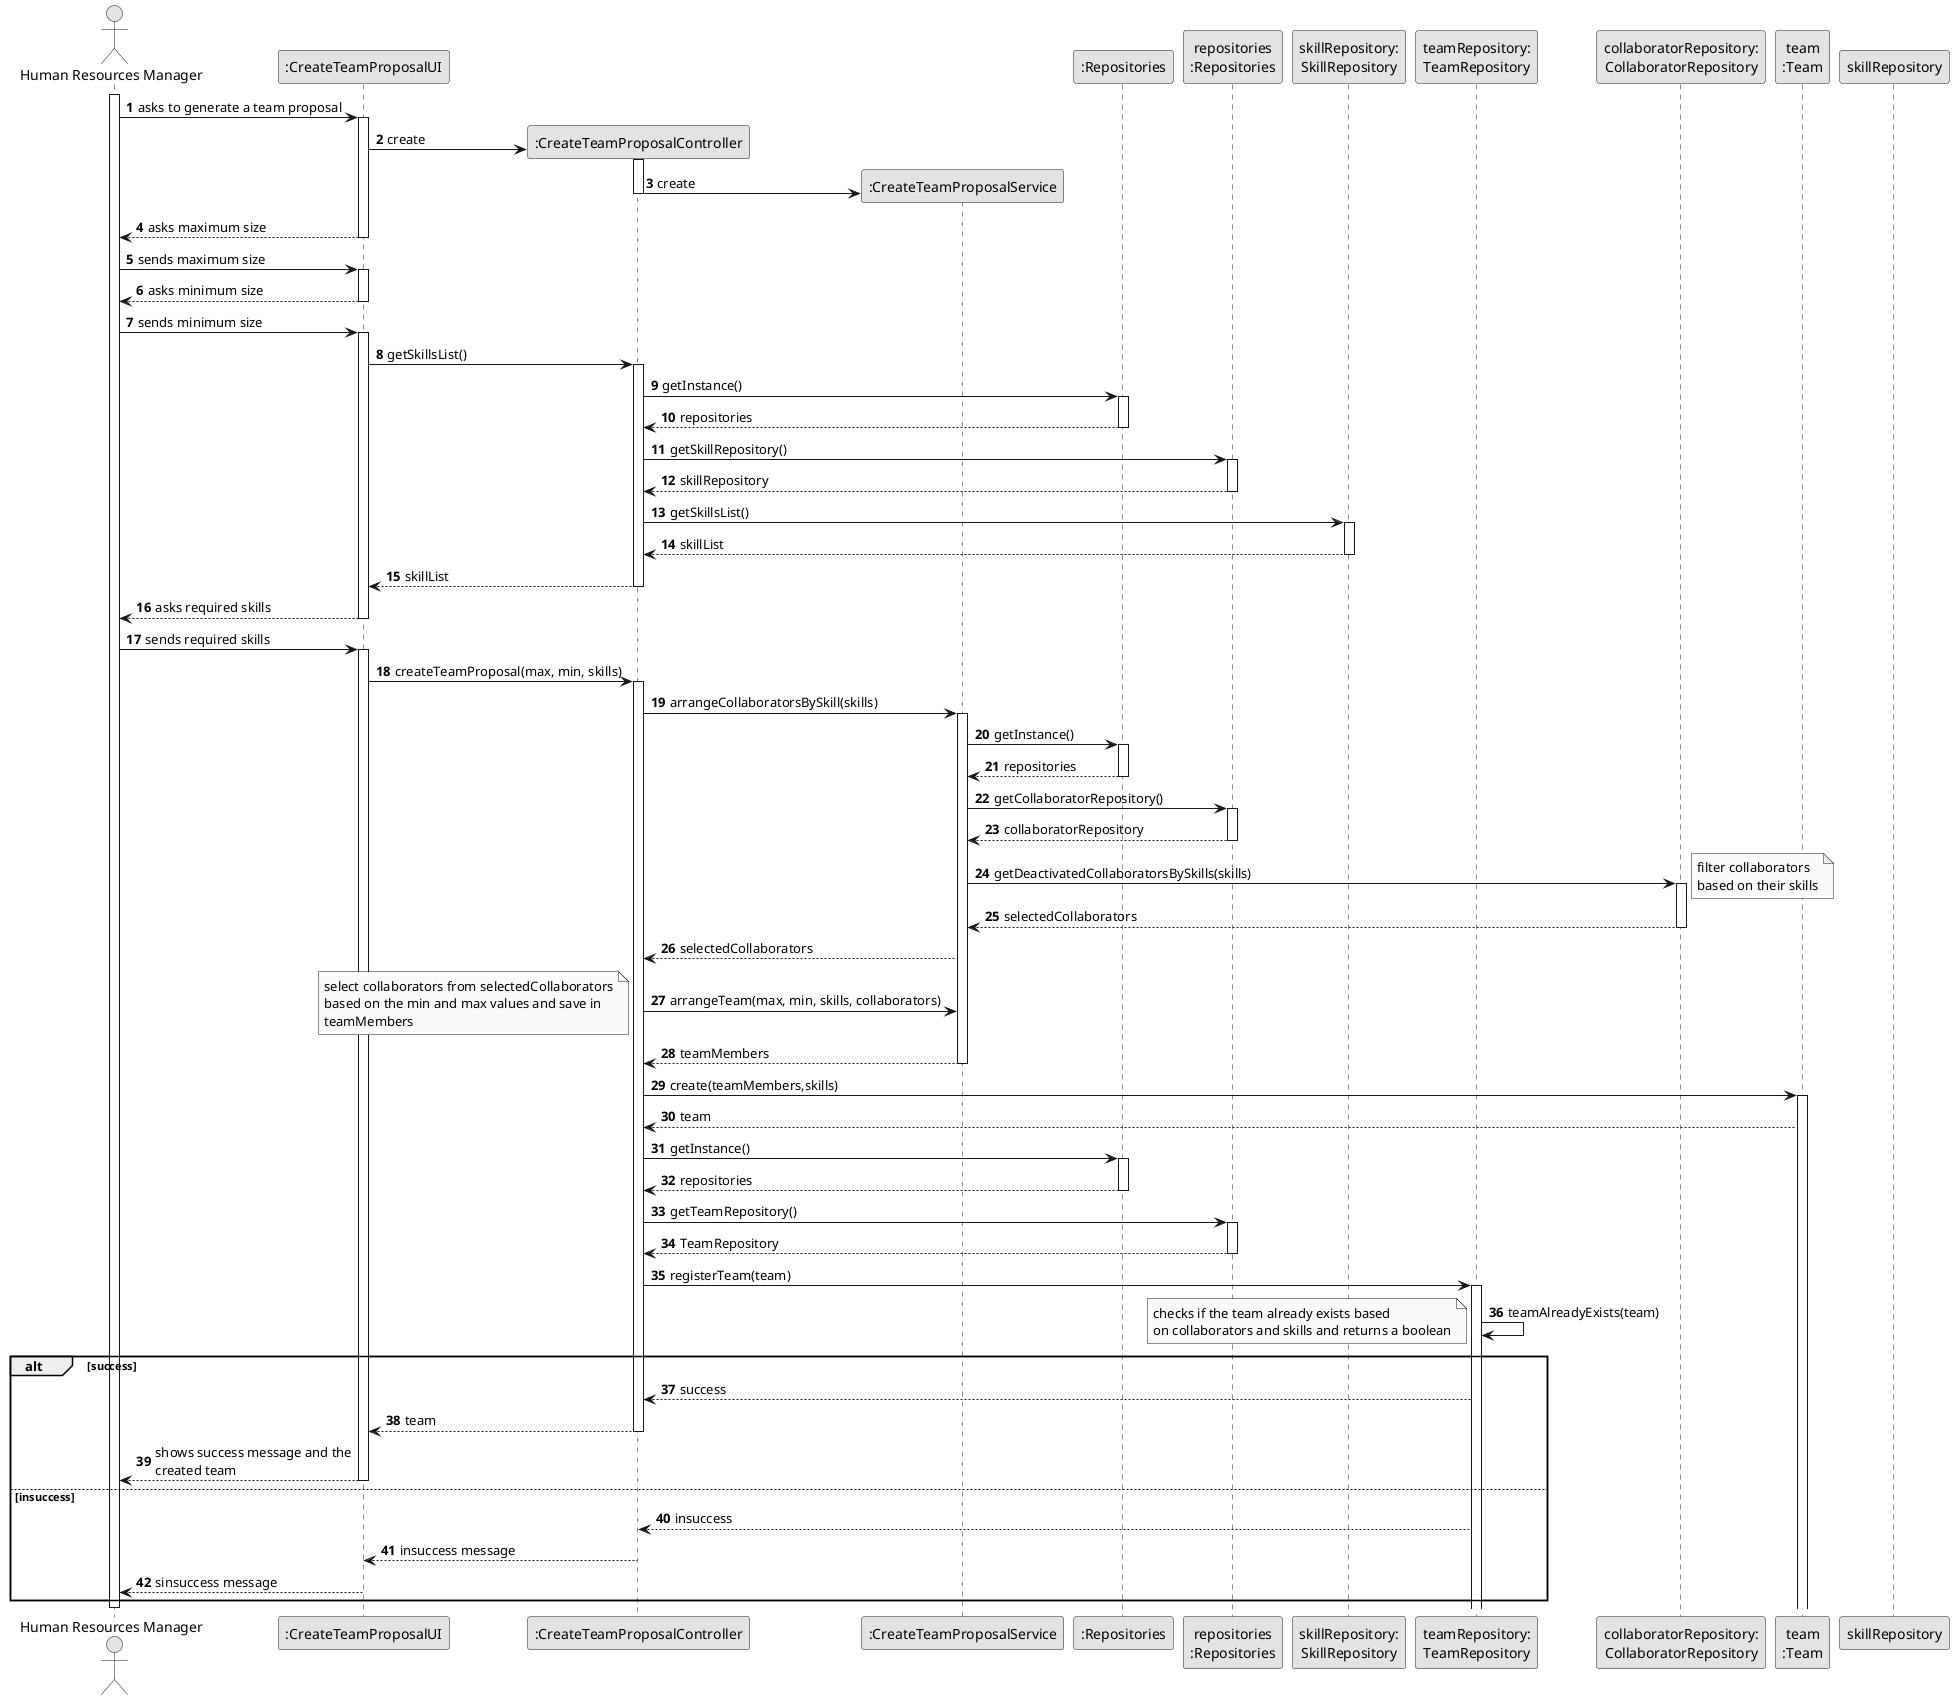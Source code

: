 @startuml
skinparam monochrome true
skinparam packageStyle rectangle
skinparam shadowing false

autonumber

actor "Human Resources Manager" as HRM
participant ":CreateTeamProposalUI" as UI
participant ":CreateTeamProposalController" as CTRL
participant ":CreateTeamProposalService" as CreateTeamProposalService
participant ":Repositories" as RepositorySingleton
participant "repositories\n:Repositories" as PLAT
participant "skillRepository:\nSkillRepository" as SkillRepository

participant "teamRepository:\nTeamRepository" as TeamRepository
participant "collaboratorRepository:\nCollaboratorRepository" as CollaboratorRepository
participant "team\n:Team" as TEAM



activate HRM
  HRM -> UI : asks to generate a team proposal
  activate UI

      UI -> CTRL** : create
      activate CTRL

       CTRL-> CreateTeamProposalService**: create
      deactivate CTRL
    UI --> HRM : asks maximum size
deactivate UI



  HRM -> UI : sends maximum size
activate UI
    UI --> HRM : asks minimum size
deactivate UI

  HRM -> UI : sends minimum size

activate UI
    UI -> CTRL : getSkillsList()


    activate CTRL
      CTRL -> RepositorySingleton : getInstance()
      activate RepositorySingleton
        RepositorySingleton --> CTRL : repositories
      deactivate RepositorySingleton

      CTRL -> PLAT : getSkillRepository()
      activate PLAT


       PLAT --> CTRL : skillRepository
       deactivate PLAT
       deactivate skillRepository



CTRL -> SkillRepository: getSkillsList()
activate SkillRepository

        SkillRepository --> CTRL : skillList

      deactivate SkillRepository
      CTRL --> UI : skillList

    deactivate CTRL

    UI --> HRM : asks required skills
deactivate UI

  HRM -> UI : sends required skills
 activate UI
    UI -> CTRL : createTeamProposal(max, min, skills)


    activate CTRL


    CTRL -> CreateTeamProposalService : arrangeCollaboratorsBySkill(skills)
    activate CreateTeamProposalService


CreateTeamProposalService->RepositorySingleton: getInstance()
activate RepositorySingleton
RepositorySingleton--> CreateTeamProposalService: repositories
deactivate RepositorySingleton
CreateTeamProposalService -> PLAT: getCollaboratorRepository()
activate PLAT
PLAT--> CreateTeamProposalService: collaboratorRepository
deactivate PLAT

    CreateTeamProposalService-> CollaboratorRepository : getDeactivatedCollaboratorsBySkills(skills)
          note right : filter collaborators\nbased on their skills

          activate CollaboratorRepository

            CollaboratorRepository --> CreateTeamProposalService: selectedCollaborators
            deactivate CollaboratorRepository
CreateTeamProposalService-->CTRL: selectedCollaborators

CTRL-> CreateTeamProposalService: arrangeTeam(max, min, skills, collaborators)

   note bottom : select collaborators from selectedCollaborators\nbased on the min and max values and save in\nteamMembers
CreateTeamProposalService --> CTRL: teamMembers
deactivate CreateTeamProposalService




CTRL -> TEAM : create(teamMembers,skills)
activate TEAM
TEAM-->CTRL: team

    CTRL->RepositorySingleton: getInstance()
activate RepositorySingleton
RepositorySingleton--> CTRL: repositories
deactivate RepositorySingleton
CTRL -> PLAT: getTeamRepository()
activate PLAT
PLAT--> CTRL: TeamRepository
deactivate PLAT

CTRL -> TeamRepository : registerTeam(team)



activate TeamRepository


        TeamRepository -> TeamRepository : teamAlreadyExists(team)
        note bottom: checks if the team already exists based\non collaborators and skills and returns a boolean
alt success

        TeamRepository --> CTRL : success


      CTRL --> UI : team

    deactivate CTRL
    UI --> HRM : shows success message and the\ncreated team
  deactivate UI
else insuccess
 TeamRepository --> CTRL : insuccess


      CTRL --> UI : insuccess message

    deactivate CTRL
    UI --> HRM : sinsuccess message
  deactivate UI

 end
deactivate HRM
@enduml